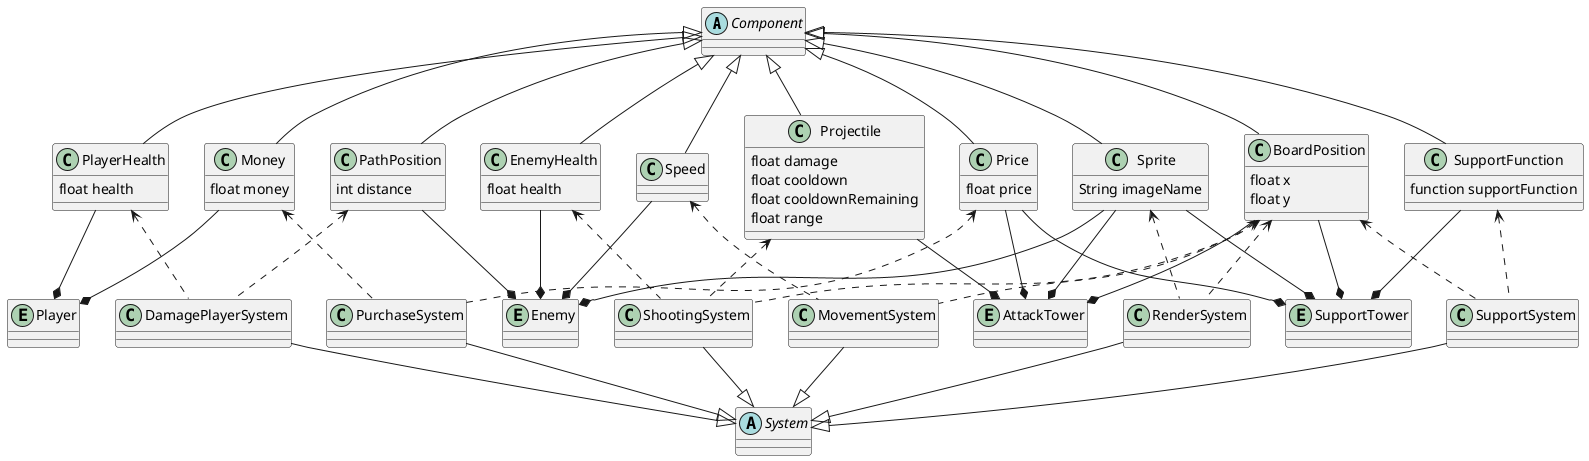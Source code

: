@startuml
'https://plantuml.com/class-diagram

abstract class Component {}
class BoardPosition{
float x
float y
}
class PathPosition{
int distance
}
class EnemyHealth{
float health
}
class PlayerHealth{
float health
}
class Money{
float money
}
class Speed
class Sprite{
String imageName
}
class Price{
float price
}
class SupportFunction{
function supportFunction
}
class Projectile{
float damage
float cooldown
float cooldownRemaining
float range
}

Component <|-- PathPosition
Component <|-- SupportFunction
Component <|-- Price
Component <|-- BoardPosition
Component <|-- EnemyHealth
Component <|-- Sprite
Component <|-- Speed
Component <|-- Projectile
Component <|-- PlayerHealth
Component <|-- Money

'----------------------------
entity AttackTower
entity SupportTower
entity Enemy
entity Player

SupportFunction --* SupportTower
Price --* AttackTower
Price --* SupportTower
BoardPosition --* AttackTower
BoardPosition --* SupportTower
PathPosition --* Enemy
EnemyHealth --* Enemy
Sprite --* Enemy
Sprite --* AttackTower
Sprite --* SupportTower
Speed --* Enemy
Projectile --* AttackTower
PlayerHealth --* Player
Money --* Player

'----------------------------
abstract class System

System <|-up- RenderSystem
BoardPosition <.. RenderSystem
Sprite <.. RenderSystem

System <|-up- DamagePlayerSystem
PathPosition <.. DamagePlayerSystem
PlayerHealth <.. DamagePlayerSystem

System <|-up- MovementSystem
BoardPosition <.. MovementSystem
Speed <.. MovementSystem

System <|-up- PurchaseSystem
Money <.. PurchaseSystem
Price <.. PurchaseSystem

System <|-up- SupportSystem
BoardPosition <.. SupportSystem
SupportFunction <.. SupportSystem

System <|-up- ShootingSystem
Projectile <.. ShootingSystem
BoardPosition <.. ShootingSystem
EnemyHealth <.. ShootingSystem

@enduml